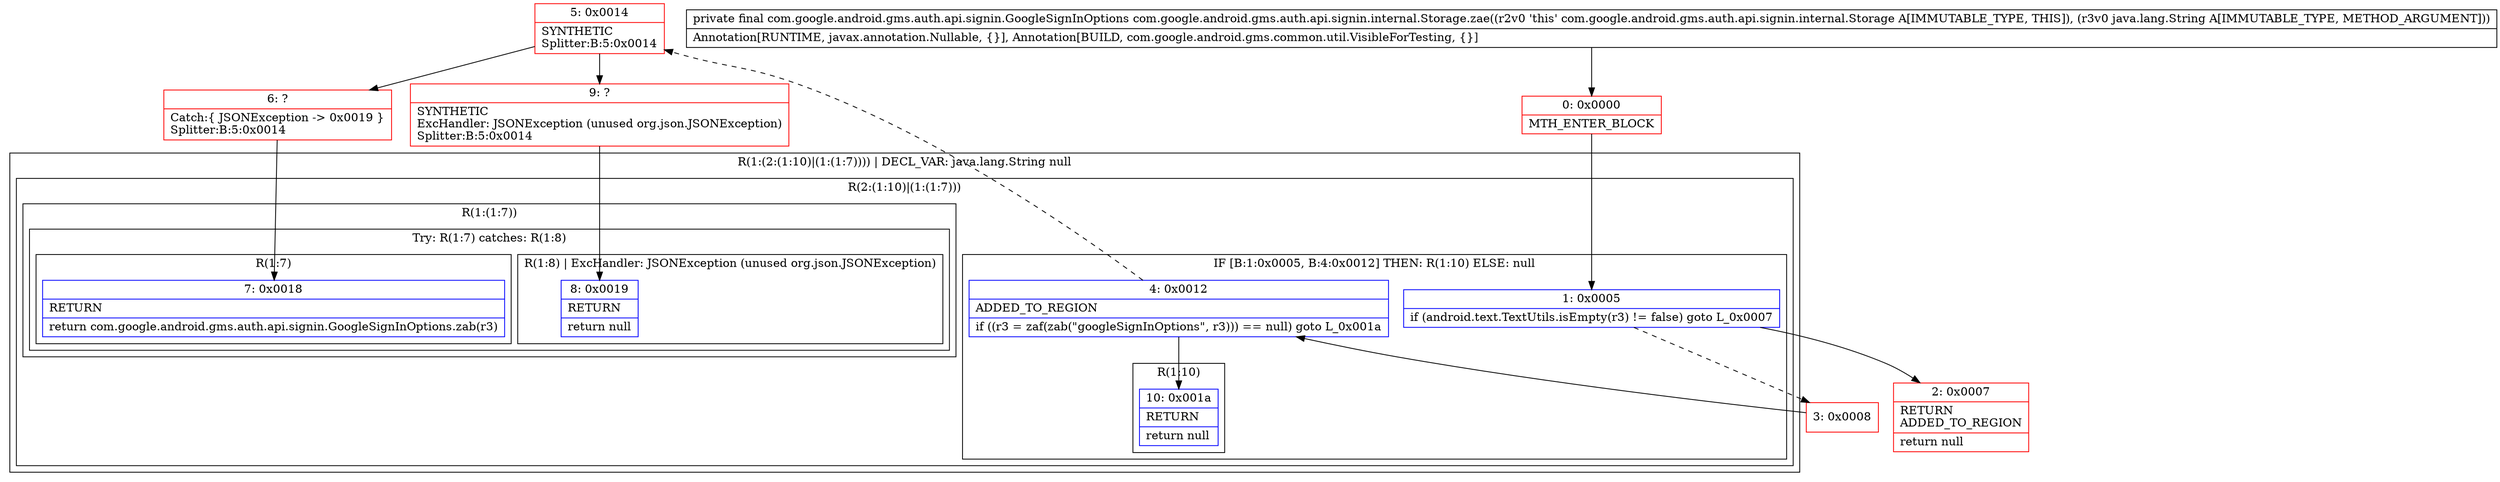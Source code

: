 digraph "CFG forcom.google.android.gms.auth.api.signin.internal.Storage.zae(Ljava\/lang\/String;)Lcom\/google\/android\/gms\/auth\/api\/signin\/GoogleSignInOptions;" {
subgraph cluster_Region_1826230995 {
label = "R(1:(2:(1:10)|(1:(1:7)))) | DECL_VAR: java.lang.String null\l";
node [shape=record,color=blue];
subgraph cluster_Region_308962608 {
label = "R(2:(1:10)|(1:(1:7)))";
node [shape=record,color=blue];
subgraph cluster_IfRegion_1381405327 {
label = "IF [B:1:0x0005, B:4:0x0012] THEN: R(1:10) ELSE: null";
node [shape=record,color=blue];
Node_1 [shape=record,label="{1\:\ 0x0005|if (android.text.TextUtils.isEmpty(r3) != false) goto L_0x0007\l}"];
Node_4 [shape=record,label="{4\:\ 0x0012|ADDED_TO_REGION\l|if ((r3 = zaf(zab(\"googleSignInOptions\", r3))) == null) goto L_0x001a\l}"];
subgraph cluster_Region_1180443162 {
label = "R(1:10)";
node [shape=record,color=blue];
Node_10 [shape=record,label="{10\:\ 0x001a|RETURN\l|return null\l}"];
}
}
subgraph cluster_Region_2049764488 {
label = "R(1:(1:7))";
node [shape=record,color=blue];
subgraph cluster_TryCatchRegion_1001276696 {
label = "Try: R(1:7) catches: R(1:8)";
node [shape=record,color=blue];
subgraph cluster_Region_1569356296 {
label = "R(1:7)";
node [shape=record,color=blue];
Node_7 [shape=record,label="{7\:\ 0x0018|RETURN\l|return com.google.android.gms.auth.api.signin.GoogleSignInOptions.zab(r3)\l}"];
}
subgraph cluster_Region_2053230417 {
label = "R(1:8) | ExcHandler: JSONException (unused org.json.JSONException)\l";
node [shape=record,color=blue];
Node_8 [shape=record,label="{8\:\ 0x0019|RETURN\l|return null\l}"];
}
}
}
}
}
subgraph cluster_Region_2053230417 {
label = "R(1:8) | ExcHandler: JSONException (unused org.json.JSONException)\l";
node [shape=record,color=blue];
Node_8 [shape=record,label="{8\:\ 0x0019|RETURN\l|return null\l}"];
}
Node_0 [shape=record,color=red,label="{0\:\ 0x0000|MTH_ENTER_BLOCK\l}"];
Node_2 [shape=record,color=red,label="{2\:\ 0x0007|RETURN\lADDED_TO_REGION\l|return null\l}"];
Node_3 [shape=record,color=red,label="{3\:\ 0x0008}"];
Node_5 [shape=record,color=red,label="{5\:\ 0x0014|SYNTHETIC\lSplitter:B:5:0x0014\l}"];
Node_6 [shape=record,color=red,label="{6\:\ ?|Catch:\{ JSONException \-\> 0x0019 \}\lSplitter:B:5:0x0014\l}"];
Node_9 [shape=record,color=red,label="{9\:\ ?|SYNTHETIC\lExcHandler: JSONException (unused org.json.JSONException)\lSplitter:B:5:0x0014\l}"];
MethodNode[shape=record,label="{private final com.google.android.gms.auth.api.signin.GoogleSignInOptions com.google.android.gms.auth.api.signin.internal.Storage.zae((r2v0 'this' com.google.android.gms.auth.api.signin.internal.Storage A[IMMUTABLE_TYPE, THIS]), (r3v0 java.lang.String A[IMMUTABLE_TYPE, METHOD_ARGUMENT]))  | Annotation[RUNTIME, javax.annotation.Nullable, \{\}], Annotation[BUILD, com.google.android.gms.common.util.VisibleForTesting, \{\}]\l}"];
MethodNode -> Node_0;
Node_1 -> Node_2;
Node_1 -> Node_3[style=dashed];
Node_4 -> Node_5[style=dashed];
Node_4 -> Node_10;
Node_0 -> Node_1;
Node_3 -> Node_4;
Node_5 -> Node_6;
Node_5 -> Node_9;
Node_6 -> Node_7;
Node_9 -> Node_8;
}

